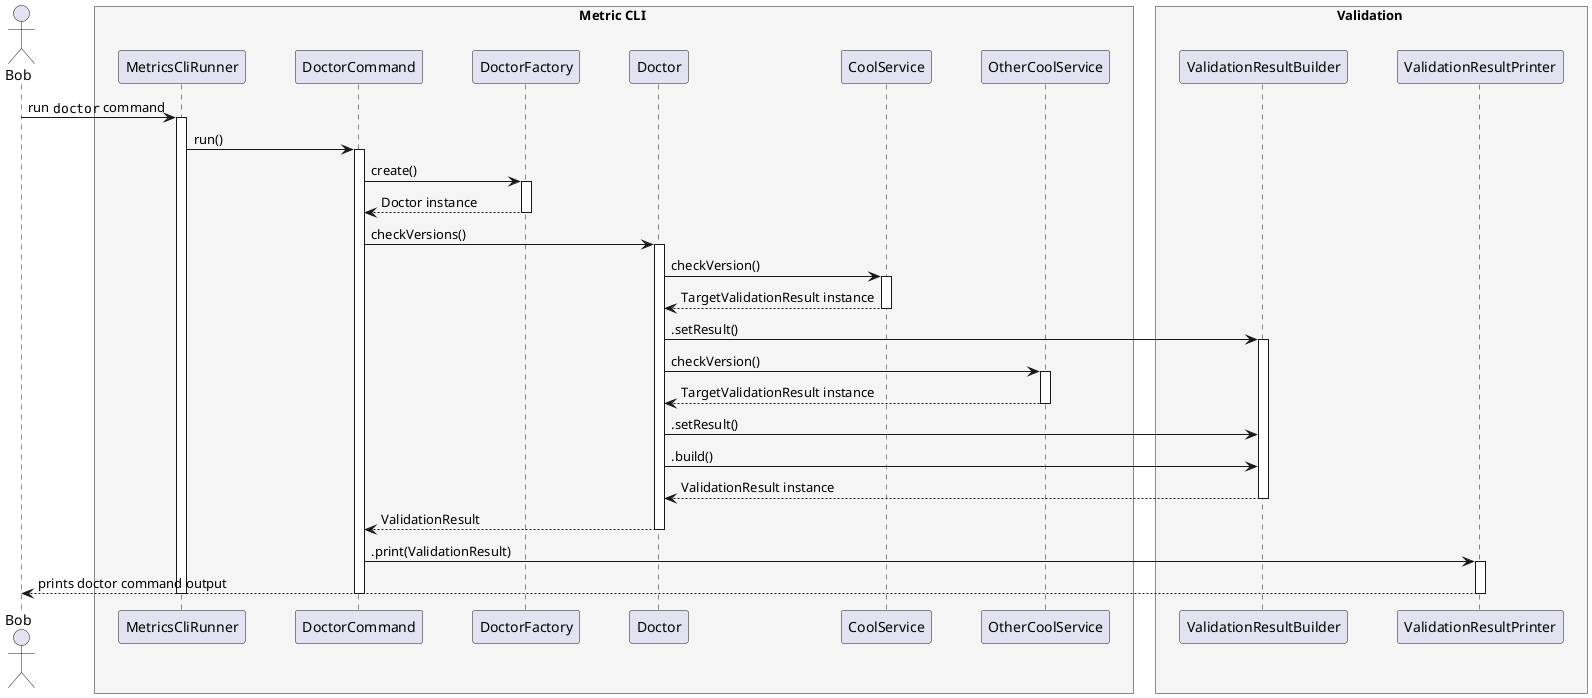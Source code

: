 @startuml doctor_command_sequence_diagram

skinparam ParticipantPadding 20
skinparam BoxPadding 10

actor Bob

box Metric CLI #whiteSmoke

participant MetricsCliRunner
participant DoctorCommand
participant DoctorFactory
participant Doctor
participant CoolService
participant OtherCoolService

end box

box Validation #whiteSmoke

participant ValidationResultBuilder
participant ValidationResultPrinter

end box

Bob -> MetricsCliRunner : run ""doctor"" command
activate MetricsCliRunner

MetricsCliRunner -> DoctorCommand : run()
activate DoctorCommand

DoctorCommand -> DoctorFactory : create()
activate DoctorFactory

DoctorFactory --> DoctorCommand : Doctor instance
deactivate DoctorFactory

DoctorCommand -> Doctor : checkVersions()
activate Doctor

Doctor -> CoolService : checkVersion()
activate CoolService

CoolService --> Doctor : TargetValidationResult instance
deactivate CoolService

Doctor -> ValidationResultBuilder : .setResult()
activate ValidationResultBuilder

Doctor -> OtherCoolService : checkVersion()
activate OtherCoolService
OtherCoolService --> Doctor : TargetValidationResult instance
deactivate OtherCoolService

Doctor -> ValidationResultBuilder : .setResult()
Doctor -> ValidationResultBuilder : .build()
ValidationResultBuilder --> Doctor :  ValidationResult instance
deactivate ValidationResultBuilder

Doctor --> DoctorCommand : ValidationResult
deactivate Doctor

DoctorCommand -> ValidationResultPrinter : .print(ValidationResult)
activate ValidationResultPrinter

ValidationResultPrinter --> Bob : prints doctor command output
deactivate ValidationResultPrinter

deactivate DoctorCommand
deactivate MetricsCliRunner

@enduml
